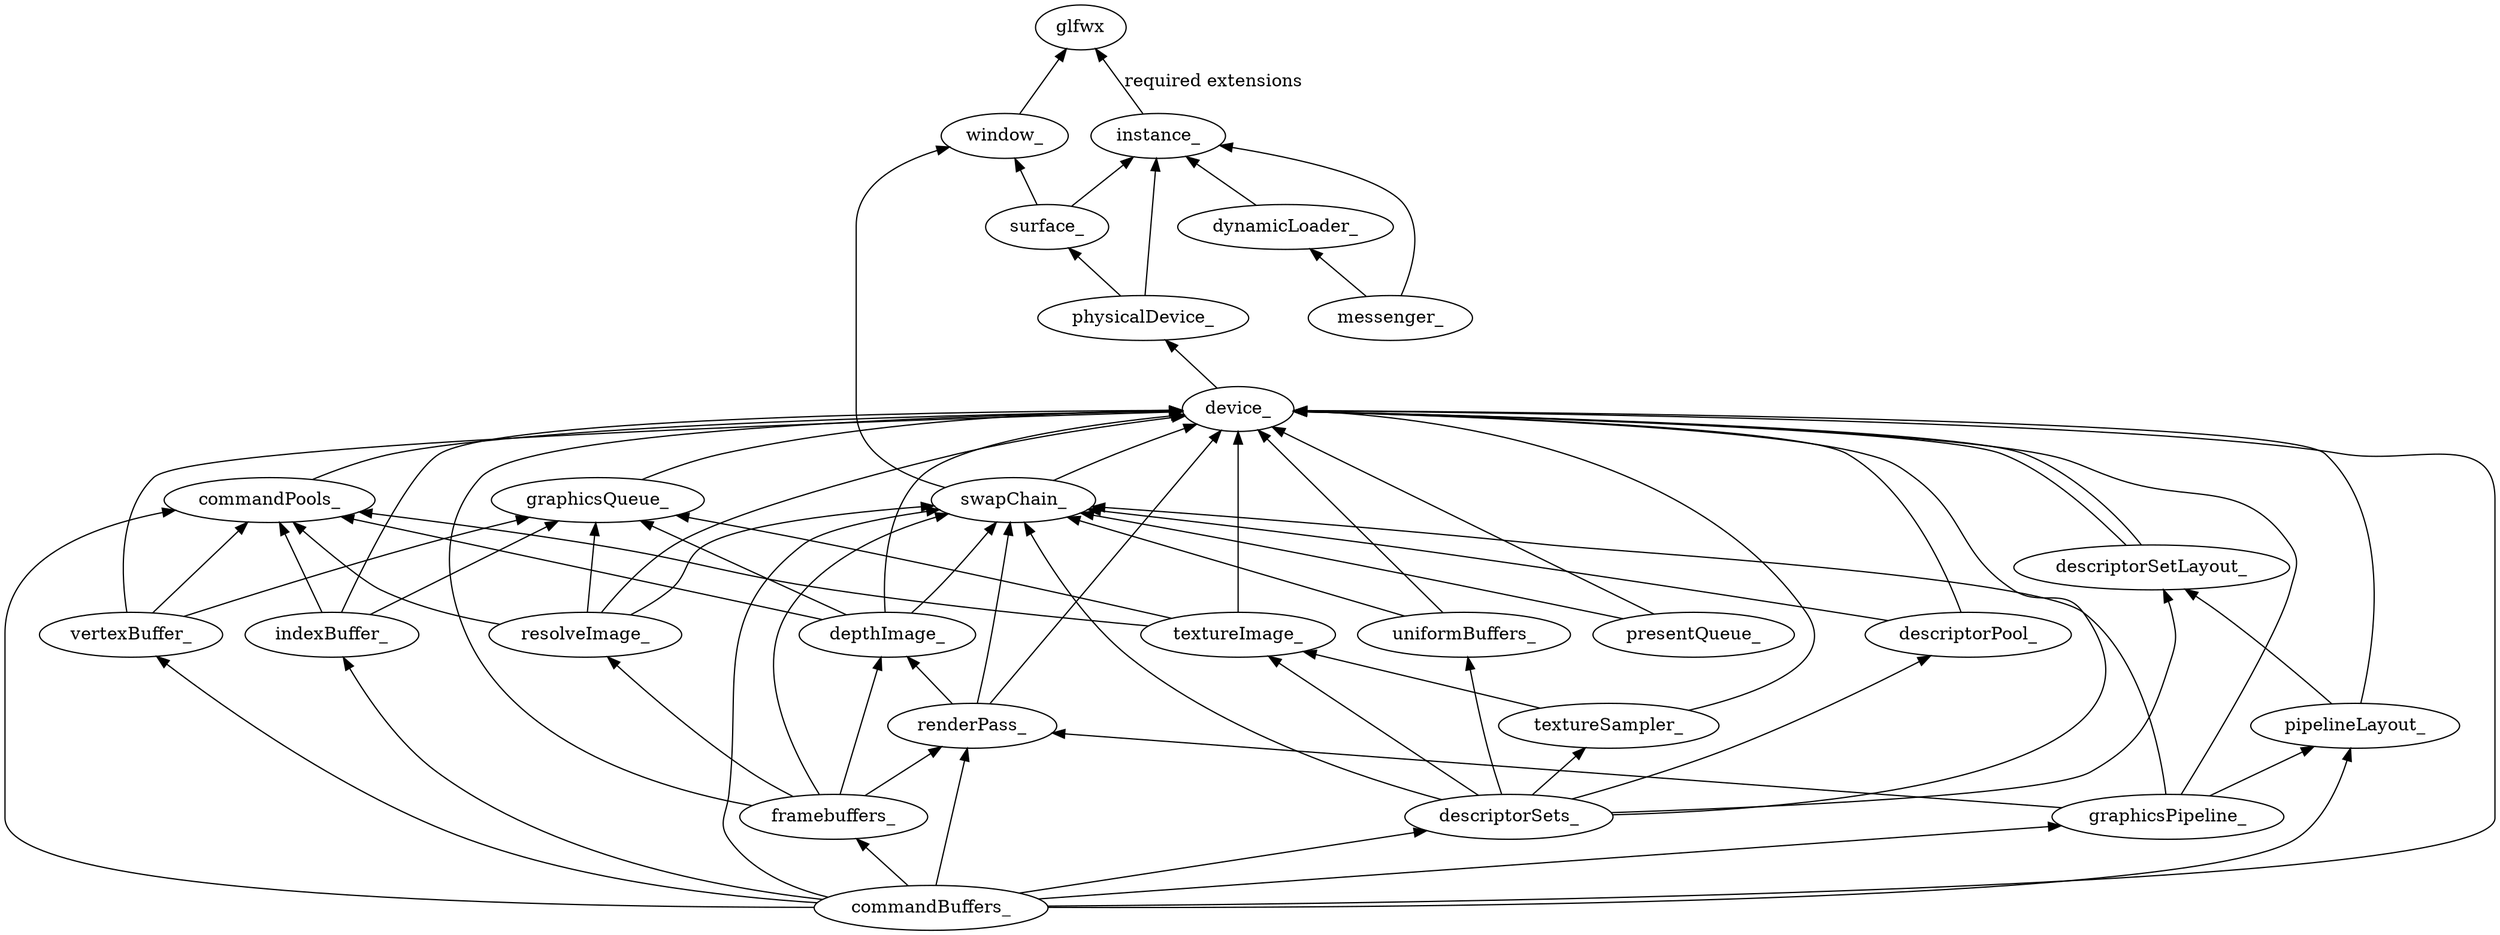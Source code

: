 digraph G {
    rankdir=BT
    commandBuffers_ -> { device_; commandPools_; swapChain_; renderPass_; pipelineLayout_; graphicsPipeline_; framebuffers_; vertexBuffer_; indexBuffer_; framebuffers_; descriptorSets_ }
    commandPools_ -> { device_ }
    depthImage_ -> { device_; graphicsQueue_; swapChain_; commandPools_ }
    descriptorSetLayout_ -> device_;
    device_ -> { physicalDevice_; }
    descriptorPool_ -> { device_; swapChain_ }
    descriptorSetLayout_ -> device_;
    descriptorSets_ -> { device_; descriptorPool_; swapChain_; descriptorSetLayout_; textureImage_; textureSampler_; uniformBuffers_ }
    dynamicLoader_ -> instance_;
    framebuffers_ -> { device_; swapChain_; renderPass_; resolveImage_; depthImage_ }
    graphicsPipeline_ -> { device_; swapChain_; renderPass_; pipelineLayout_ }
    graphicsQueue_ -> { device_ }
    indexBuffer_ -> { device_; graphicsQueue_; commandPools_; }
    instance_ -> glfwx [label="required extensions"];
    messenger_ -> { instance_; dynamicLoader_ }
    physicalDevice_ -> { instance_; surface_ }
    pipelineLayout_ -> { device_; descriptorSetLayout_ }
    presentQueue_ -> { device_; swapChain_ }
    renderPass_ -> { device_; swapChain_; depthImage_ }
    resolveImage_ -> { device_; graphicsQueue_; swapChain_; commandPools_ }
    surface_ -> { window_; instance_ }
    swapChain_ -> { device_; window_; }
    textureImage_ -> { device_; graphicsQueue_; commandPools_ }
    textureSampler_ -> { device_; textureImage_ }
    uniformBuffers_ -> { device_; swapChain_ }
    vertexBuffer_ -> { device_; graphicsQueue_; commandPools_; }
    window_ -> glfwx;
}